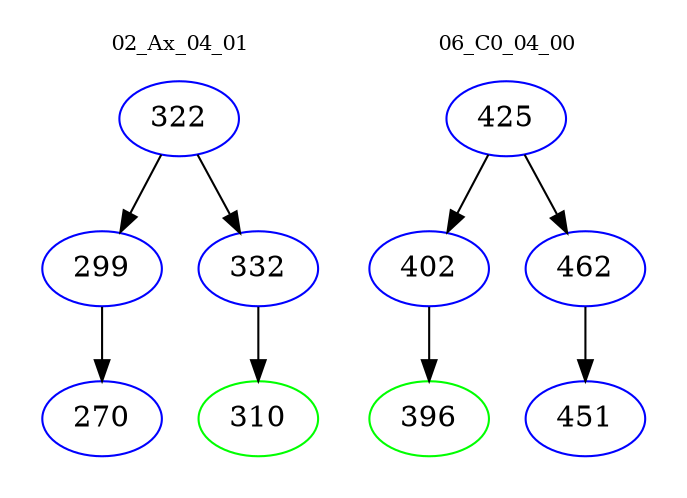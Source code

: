 digraph{
subgraph cluster_0 {
color = white
label = "02_Ax_04_01";
fontsize=10;
T0_322 [label="322", color="blue"]
T0_322 -> T0_299 [color="black"]
T0_299 [label="299", color="blue"]
T0_299 -> T0_270 [color="black"]
T0_270 [label="270", color="blue"]
T0_322 -> T0_332 [color="black"]
T0_332 [label="332", color="blue"]
T0_332 -> T0_310 [color="black"]
T0_310 [label="310", color="green"]
}
subgraph cluster_1 {
color = white
label = "06_C0_04_00";
fontsize=10;
T1_425 [label="425", color="blue"]
T1_425 -> T1_402 [color="black"]
T1_402 [label="402", color="blue"]
T1_402 -> T1_396 [color="black"]
T1_396 [label="396", color="green"]
T1_425 -> T1_462 [color="black"]
T1_462 [label="462", color="blue"]
T1_462 -> T1_451 [color="black"]
T1_451 [label="451", color="blue"]
}
}
